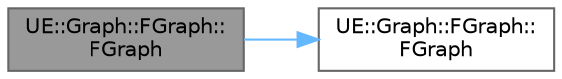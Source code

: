 digraph "UE::Graph::FGraph::FGraph"
{
 // INTERACTIVE_SVG=YES
 // LATEX_PDF_SIZE
  bgcolor="transparent";
  edge [fontname=Helvetica,fontsize=10,labelfontname=Helvetica,labelfontsize=10];
  node [fontname=Helvetica,fontsize=10,shape=box,height=0.2,width=0.4];
  rankdir="LR";
  Node1 [id="Node000001",label="UE::Graph::FGraph::\lFGraph",height=0.2,width=0.4,color="gray40", fillcolor="grey60", style="filled", fontcolor="black",tooltip=" "];
  Node1 -> Node2 [id="edge1_Node000001_Node000002",color="steelblue1",style="solid",tooltip=" "];
  Node2 [id="Node000002",label="UE::Graph::FGraph::\lFGraph",height=0.2,width=0.4,color="grey40", fillcolor="white", style="filled",URL="$da/d1b/structUE_1_1Graph_1_1FGraph.html#a90db4ed960a260a865bebedaea2203ef",tooltip=" "];
}
